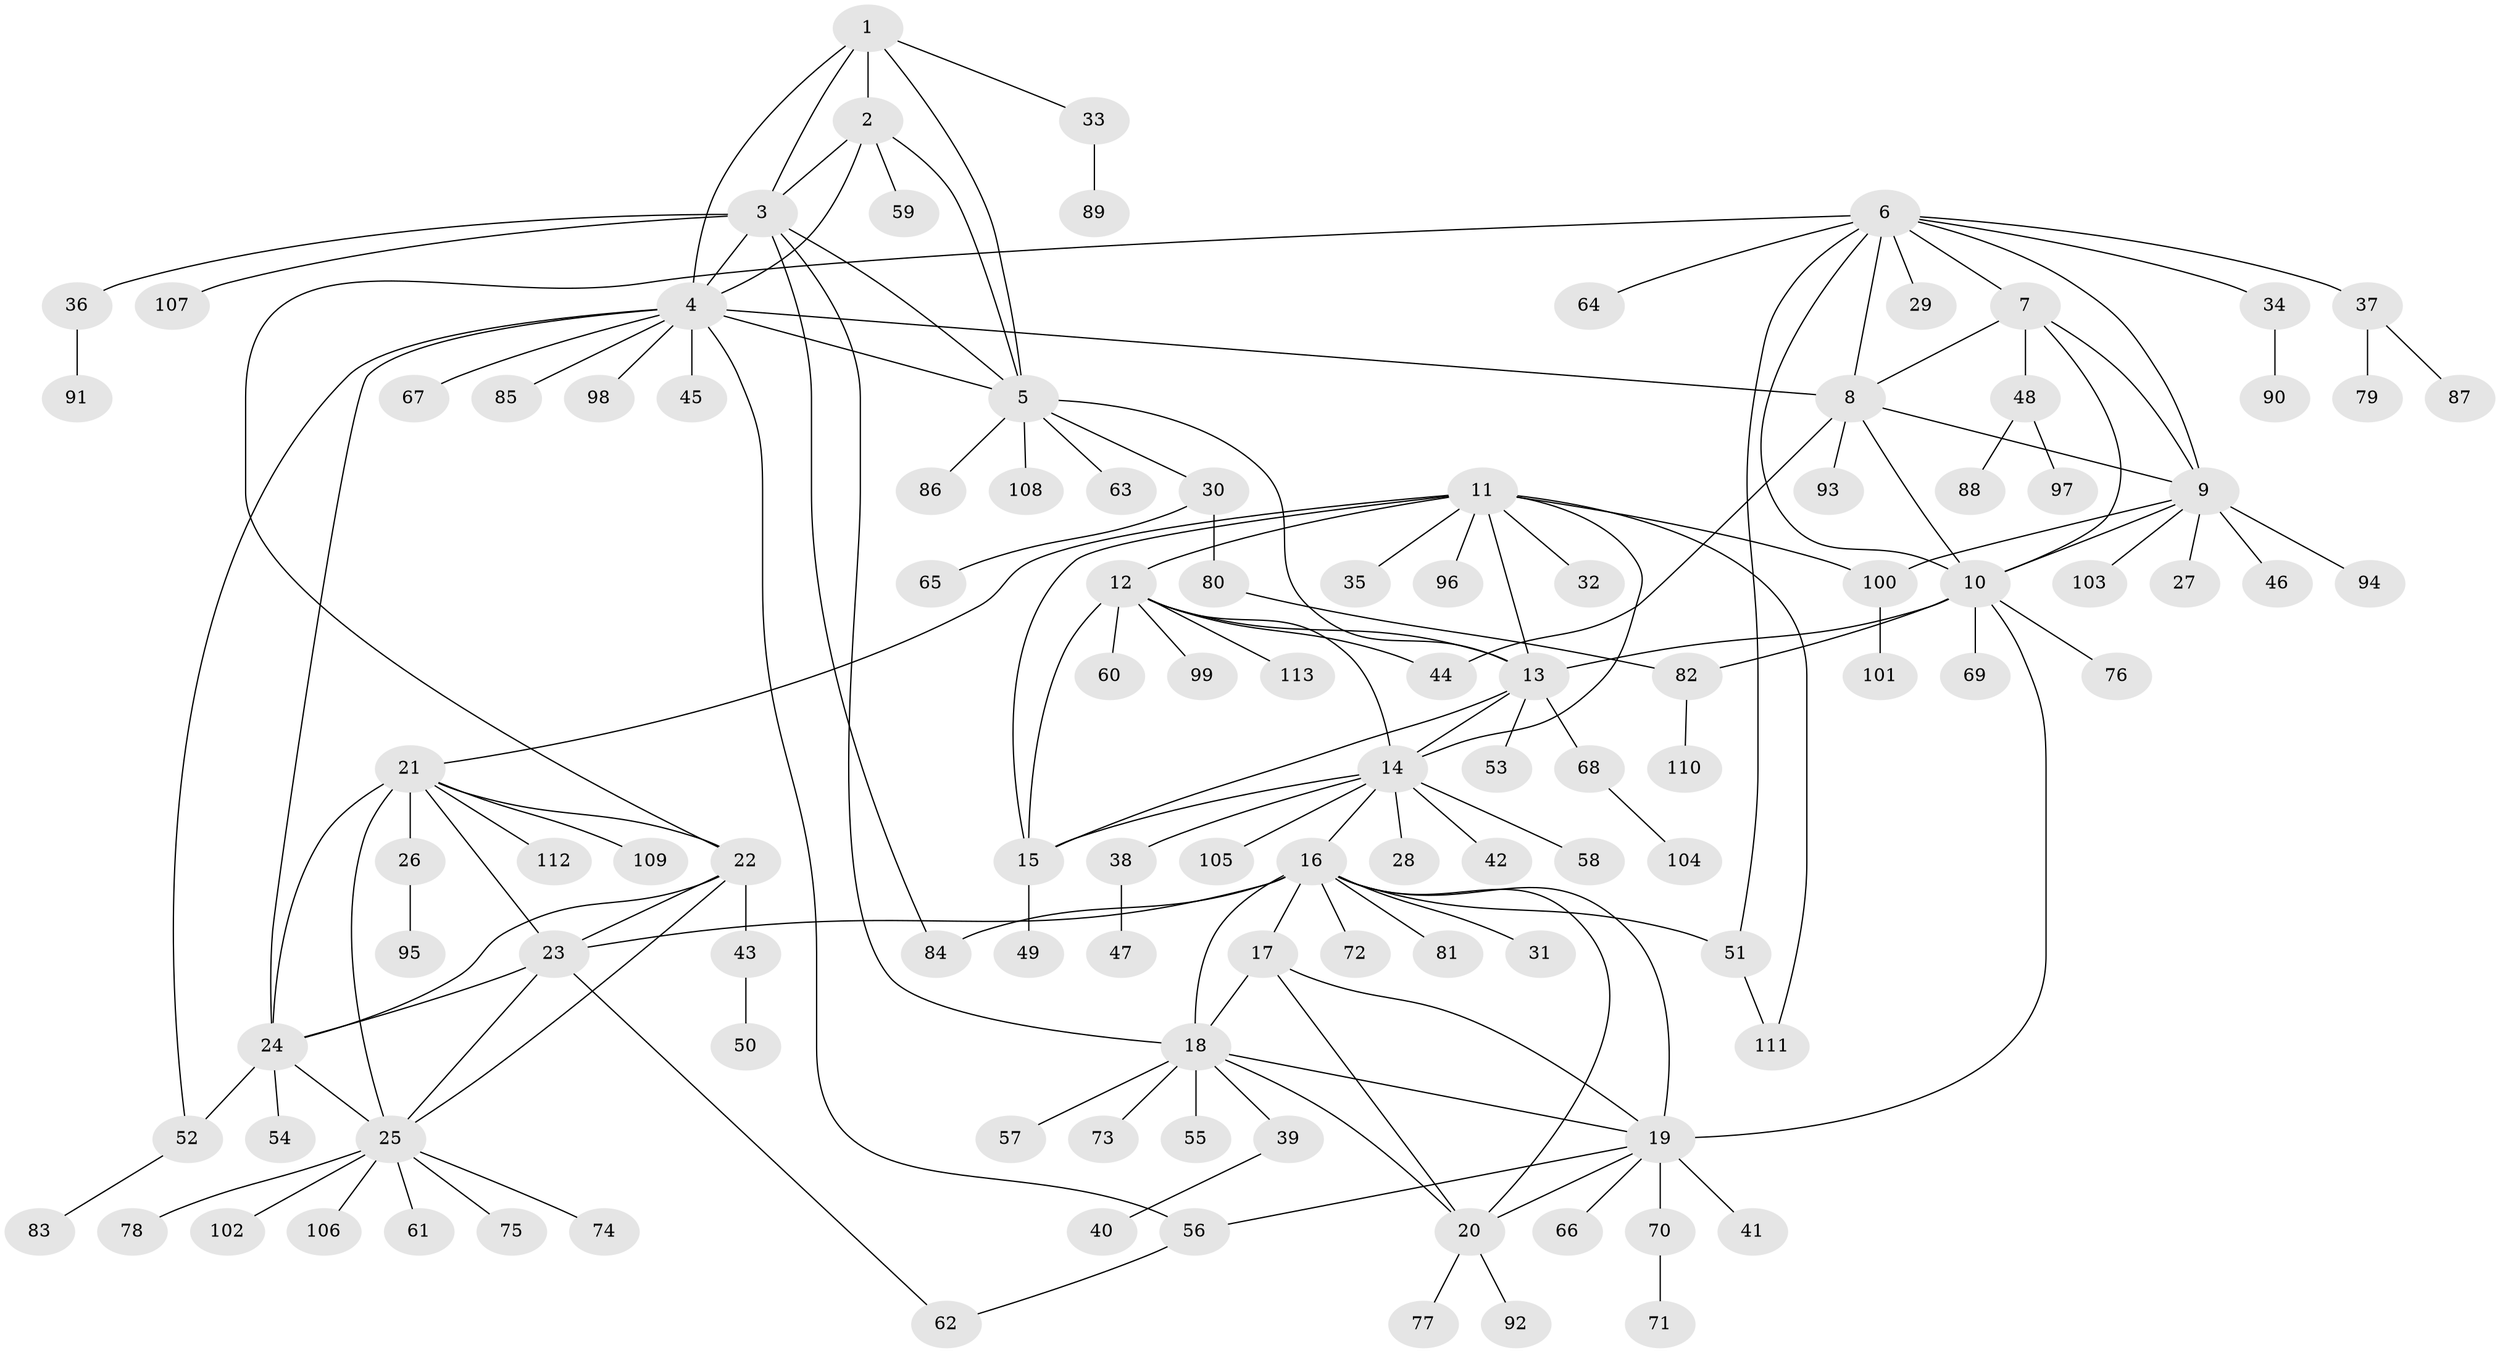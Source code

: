 // Generated by graph-tools (version 1.1) at 2025/54/03/09/25 04:54:47]
// undirected, 113 vertices, 157 edges
graph export_dot {
graph [start="1"]
  node [color=gray90,style=filled];
  1;
  2;
  3;
  4;
  5;
  6;
  7;
  8;
  9;
  10;
  11;
  12;
  13;
  14;
  15;
  16;
  17;
  18;
  19;
  20;
  21;
  22;
  23;
  24;
  25;
  26;
  27;
  28;
  29;
  30;
  31;
  32;
  33;
  34;
  35;
  36;
  37;
  38;
  39;
  40;
  41;
  42;
  43;
  44;
  45;
  46;
  47;
  48;
  49;
  50;
  51;
  52;
  53;
  54;
  55;
  56;
  57;
  58;
  59;
  60;
  61;
  62;
  63;
  64;
  65;
  66;
  67;
  68;
  69;
  70;
  71;
  72;
  73;
  74;
  75;
  76;
  77;
  78;
  79;
  80;
  81;
  82;
  83;
  84;
  85;
  86;
  87;
  88;
  89;
  90;
  91;
  92;
  93;
  94;
  95;
  96;
  97;
  98;
  99;
  100;
  101;
  102;
  103;
  104;
  105;
  106;
  107;
  108;
  109;
  110;
  111;
  112;
  113;
  1 -- 2;
  1 -- 3;
  1 -- 4;
  1 -- 5;
  1 -- 33;
  2 -- 3;
  2 -- 4;
  2 -- 5;
  2 -- 59;
  3 -- 4;
  3 -- 5;
  3 -- 18;
  3 -- 36;
  3 -- 84;
  3 -- 107;
  4 -- 5;
  4 -- 8;
  4 -- 24;
  4 -- 45;
  4 -- 52;
  4 -- 56;
  4 -- 67;
  4 -- 85;
  4 -- 98;
  5 -- 13;
  5 -- 30;
  5 -- 63;
  5 -- 86;
  5 -- 108;
  6 -- 7;
  6 -- 8;
  6 -- 9;
  6 -- 10;
  6 -- 22;
  6 -- 29;
  6 -- 34;
  6 -- 37;
  6 -- 51;
  6 -- 64;
  7 -- 8;
  7 -- 9;
  7 -- 10;
  7 -- 48;
  8 -- 9;
  8 -- 10;
  8 -- 44;
  8 -- 93;
  9 -- 10;
  9 -- 27;
  9 -- 46;
  9 -- 94;
  9 -- 100;
  9 -- 103;
  10 -- 13;
  10 -- 19;
  10 -- 69;
  10 -- 76;
  10 -- 82;
  11 -- 12;
  11 -- 13;
  11 -- 14;
  11 -- 15;
  11 -- 21;
  11 -- 32;
  11 -- 35;
  11 -- 96;
  11 -- 100;
  11 -- 111;
  12 -- 13;
  12 -- 14;
  12 -- 15;
  12 -- 44;
  12 -- 60;
  12 -- 99;
  12 -- 113;
  13 -- 14;
  13 -- 15;
  13 -- 53;
  13 -- 68;
  14 -- 15;
  14 -- 16;
  14 -- 28;
  14 -- 38;
  14 -- 42;
  14 -- 58;
  14 -- 105;
  15 -- 49;
  16 -- 17;
  16 -- 18;
  16 -- 19;
  16 -- 20;
  16 -- 23;
  16 -- 31;
  16 -- 51;
  16 -- 72;
  16 -- 81;
  16 -- 84;
  17 -- 18;
  17 -- 19;
  17 -- 20;
  18 -- 19;
  18 -- 20;
  18 -- 39;
  18 -- 55;
  18 -- 57;
  18 -- 73;
  19 -- 20;
  19 -- 41;
  19 -- 56;
  19 -- 66;
  19 -- 70;
  20 -- 77;
  20 -- 92;
  21 -- 22;
  21 -- 23;
  21 -- 24;
  21 -- 25;
  21 -- 26;
  21 -- 109;
  21 -- 112;
  22 -- 23;
  22 -- 24;
  22 -- 25;
  22 -- 43;
  23 -- 24;
  23 -- 25;
  23 -- 62;
  24 -- 25;
  24 -- 52;
  24 -- 54;
  25 -- 61;
  25 -- 74;
  25 -- 75;
  25 -- 78;
  25 -- 102;
  25 -- 106;
  26 -- 95;
  30 -- 65;
  30 -- 80;
  33 -- 89;
  34 -- 90;
  36 -- 91;
  37 -- 79;
  37 -- 87;
  38 -- 47;
  39 -- 40;
  43 -- 50;
  48 -- 88;
  48 -- 97;
  51 -- 111;
  52 -- 83;
  56 -- 62;
  68 -- 104;
  70 -- 71;
  80 -- 82;
  82 -- 110;
  100 -- 101;
}
